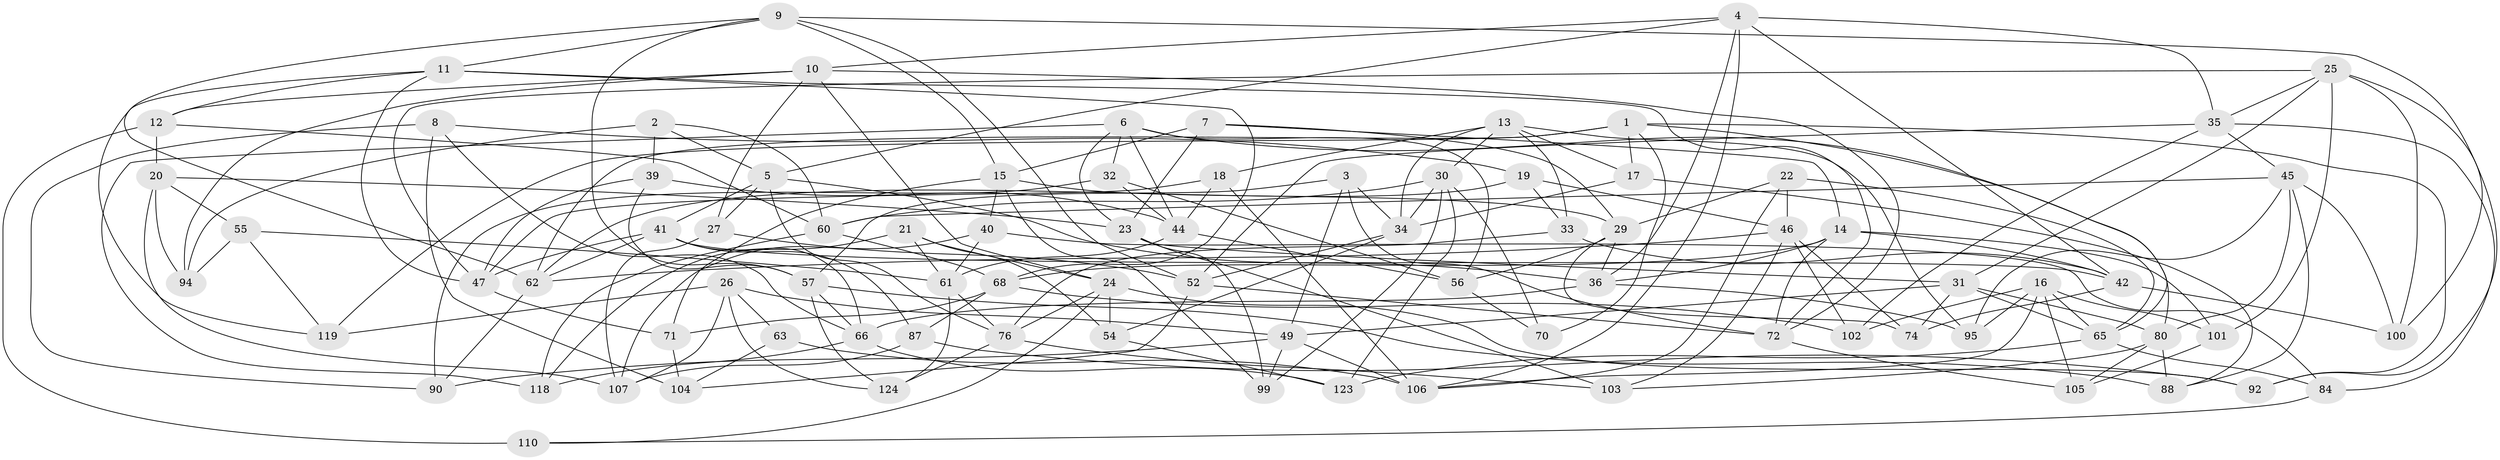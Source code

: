 // Generated by graph-tools (version 1.1) at 2025/52/02/27/25 19:52:33]
// undirected, 83 vertices, 206 edges
graph export_dot {
graph [start="1"]
  node [color=gray90,style=filled];
  1 [super="+43"];
  2;
  3;
  4 [super="+114"];
  5 [super="+50"];
  6 [super="+96"];
  7;
  8;
  9 [super="+81"];
  10 [super="+115"];
  11 [super="+37"];
  12 [super="+48"];
  13 [super="+82"];
  14 [super="+77"];
  15 [super="+83"];
  16 [super="+38"];
  17;
  18;
  19;
  20 [super="+51"];
  21;
  22;
  23 [super="+91"];
  24 [super="+28"];
  25 [super="+73"];
  26 [super="+109"];
  27;
  29 [super="+53"];
  30 [super="+108"];
  31 [super="+59"];
  32;
  33;
  34 [super="+67"];
  35 [super="+93"];
  36 [super="+116"];
  39;
  40;
  41 [super="+112"];
  42 [super="+64"];
  44 [super="+58"];
  45 [super="+126"];
  46 [super="+89"];
  47 [super="+113"];
  49 [super="+127"];
  52 [super="+122"];
  54;
  55;
  56 [super="+120"];
  57 [super="+97"];
  60 [super="+69"];
  61 [super="+86"];
  62 [super="+98"];
  63;
  65 [super="+117"];
  66 [super="+111"];
  68 [super="+78"];
  70;
  71;
  72 [super="+75"];
  74;
  76 [super="+79"];
  80 [super="+85"];
  84;
  87;
  88;
  90;
  92;
  94;
  95;
  99;
  100;
  101;
  102;
  103;
  104;
  105;
  106 [super="+125"];
  107 [super="+121"];
  110;
  118;
  119;
  123;
  124;
  1 -- 17;
  1 -- 62;
  1 -- 119;
  1 -- 92;
  1 -- 70;
  1 -- 65;
  2 -- 94;
  2 -- 39;
  2 -- 5;
  2 -- 60;
  3 -- 57;
  3 -- 34;
  3 -- 49;
  3 -- 72;
  4 -- 10;
  4 -- 106;
  4 -- 5;
  4 -- 42;
  4 -- 35;
  4 -- 36;
  5 -- 36;
  5 -- 41;
  5 -- 27;
  5 -- 76;
  6 -- 118;
  6 -- 32;
  6 -- 56;
  6 -- 23;
  6 -- 44;
  6 -- 80;
  7 -- 14;
  7 -- 15;
  7 -- 23;
  7 -- 29;
  8 -- 104;
  8 -- 66;
  8 -- 19;
  8 -- 90;
  9 -- 57;
  9 -- 62;
  9 -- 11;
  9 -- 100;
  9 -- 15;
  9 -- 52;
  10 -- 94;
  10 -- 24;
  10 -- 72;
  10 -- 27;
  10 -- 12;
  11 -- 12;
  11 -- 47;
  11 -- 119;
  11 -- 72;
  11 -- 68;
  12 -- 20;
  12 -- 110 [weight=2];
  12 -- 60;
  13 -- 33;
  13 -- 18;
  13 -- 17;
  13 -- 34;
  13 -- 95;
  13 -- 30;
  14 -- 68;
  14 -- 42;
  14 -- 36;
  14 -- 101;
  14 -- 72;
  15 -- 40;
  15 -- 29;
  15 -- 99;
  15 -- 71;
  16 -- 65;
  16 -- 106;
  16 -- 95;
  16 -- 105;
  16 -- 101;
  16 -- 102;
  17 -- 88;
  17 -- 34;
  18 -- 44;
  18 -- 106;
  18 -- 47;
  19 -- 33;
  19 -- 62;
  19 -- 46;
  20 -- 107 [weight=2];
  20 -- 23;
  20 -- 94;
  20 -- 55;
  21 -- 54;
  21 -- 61;
  21 -- 118;
  21 -- 24;
  22 -- 46;
  22 -- 29;
  22 -- 65;
  22 -- 106;
  23 -- 99;
  23 -- 103;
  23 -- 31;
  24 -- 92;
  24 -- 54;
  24 -- 76;
  24 -- 110;
  25 -- 101;
  25 -- 47;
  25 -- 100;
  25 -- 92;
  25 -- 31;
  25 -- 35;
  26 -- 124;
  26 -- 49;
  26 -- 63 [weight=2];
  26 -- 107;
  26 -- 119;
  27 -- 52;
  27 -- 107;
  29 -- 56;
  29 -- 74;
  29 -- 36;
  30 -- 99;
  30 -- 70;
  30 -- 123;
  30 -- 60;
  30 -- 34;
  31 -- 80;
  31 -- 74;
  31 -- 65;
  31 -- 49;
  32 -- 90;
  32 -- 56;
  32 -- 44;
  33 -- 76;
  33 -- 42;
  34 -- 54;
  34 -- 52;
  35 -- 84;
  35 -- 102;
  35 -- 45;
  35 -- 52;
  36 -- 95;
  36 -- 66;
  39 -- 44;
  39 -- 57;
  39 -- 47;
  40 -- 84;
  40 -- 61;
  40 -- 107;
  41 -- 66;
  41 -- 42;
  41 -- 87;
  41 -- 62;
  41 -- 47;
  42 -- 100;
  42 -- 74;
  44 -- 56;
  44 -- 61;
  45 -- 95;
  45 -- 100;
  45 -- 60;
  45 -- 88;
  45 -- 80;
  46 -- 103;
  46 -- 74;
  46 -- 62;
  46 -- 102;
  47 -- 71;
  49 -- 99;
  49 -- 90;
  49 -- 106;
  52 -- 104;
  52 -- 72;
  54 -- 123;
  55 -- 119;
  55 -- 94;
  55 -- 61;
  56 -- 70 [weight=2];
  57 -- 66;
  57 -- 88;
  57 -- 124;
  60 -- 118;
  60 -- 68;
  61 -- 124;
  61 -- 76;
  62 -- 90;
  63 -- 104;
  63 -- 106;
  65 -- 123;
  65 -- 84;
  66 -- 123;
  66 -- 118;
  68 -- 102;
  68 -- 71;
  68 -- 87;
  71 -- 104;
  72 -- 105;
  76 -- 124;
  76 -- 103;
  80 -- 105;
  80 -- 103;
  80 -- 88;
  84 -- 110;
  87 -- 107;
  87 -- 92;
  101 -- 105;
}
